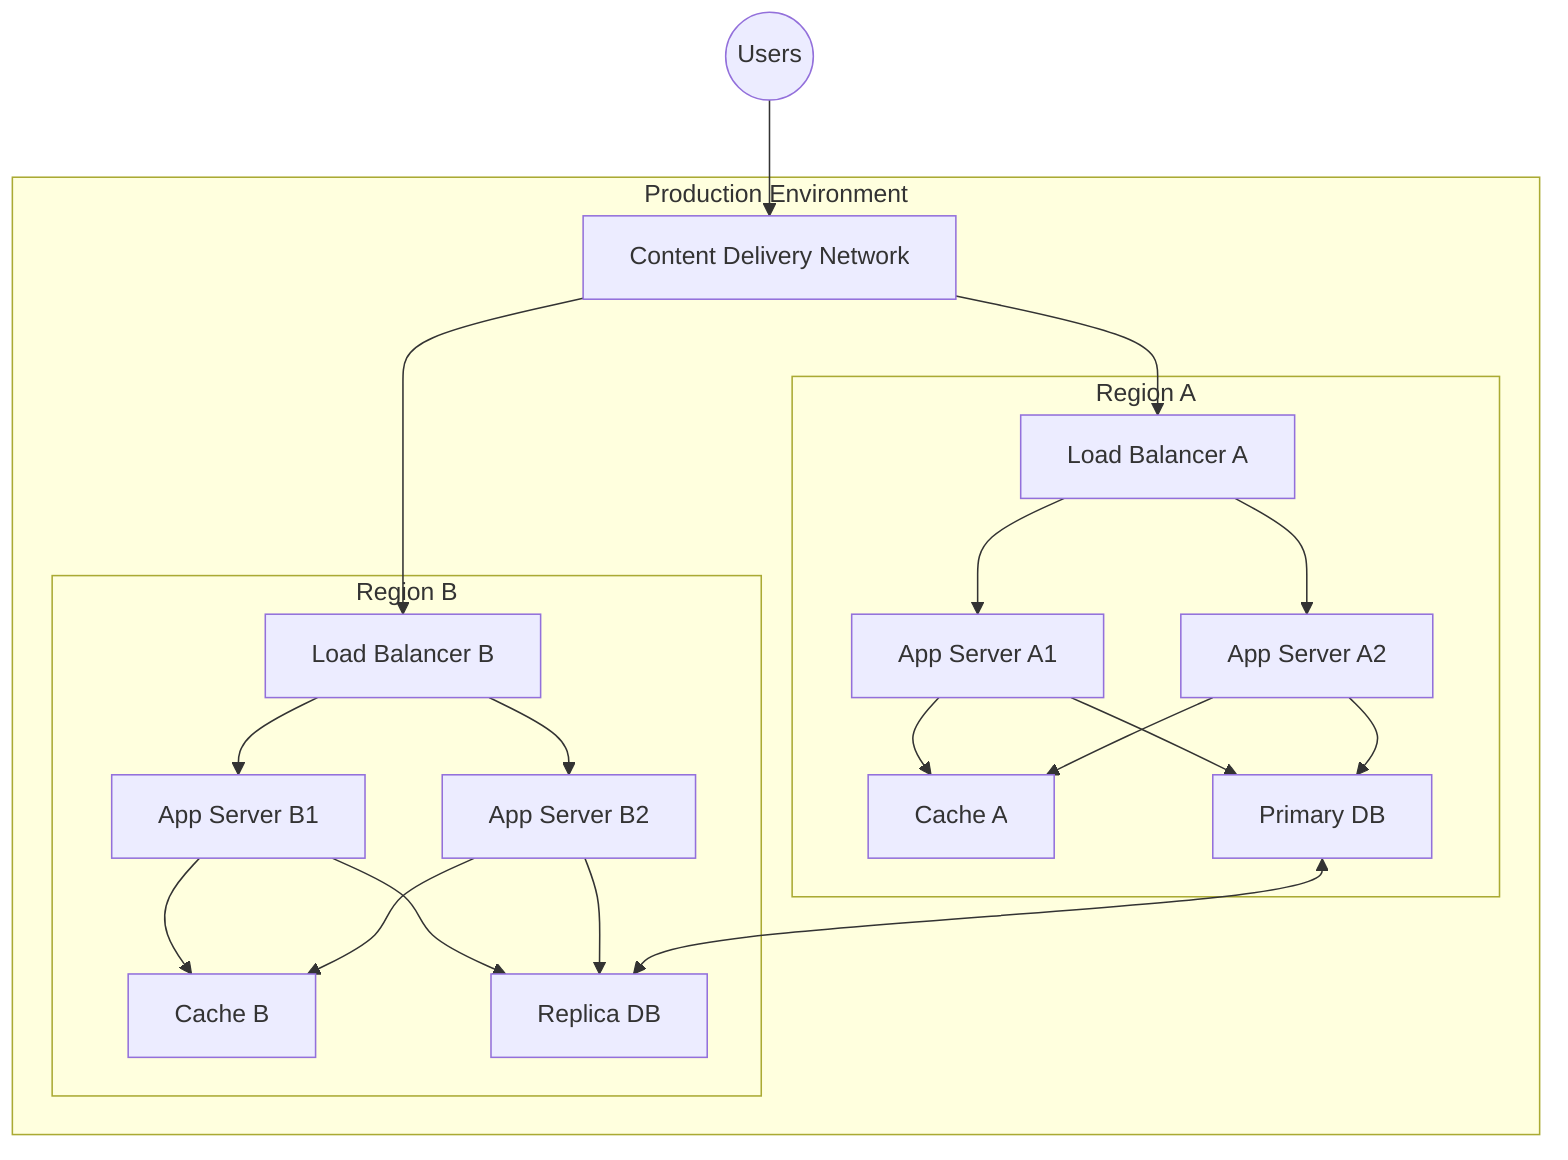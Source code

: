 graph TB
    subgraph "Production Environment"
    subgraph "Region A"
    LBA[Load Balancer A] --> AppA1[App Server A1]
    LBA --> AppA2[App Server A2]
    AppA1 --> CacheA[Cache A]
    AppA2 --> CacheA
    AppA1 --> DBA[Primary DB]
    AppA2 --> DBA
    end
    
    subgraph "Region B"
    LBB[Load Balancer B] --> AppB1[App Server B1]
    LBB --> AppB2[App Server B2]
    AppB1 --> CacheB[Cache B]
    AppB2 --> CacheB
    AppB1 --> DBB[Replica DB]
    AppB2 --> DBB
    end
    
    DBA <--> DBB
    
    CDN[Content Delivery Network] --> LBA
    CDN --> LBB
    end
    
    Users((Users)) --> CDN